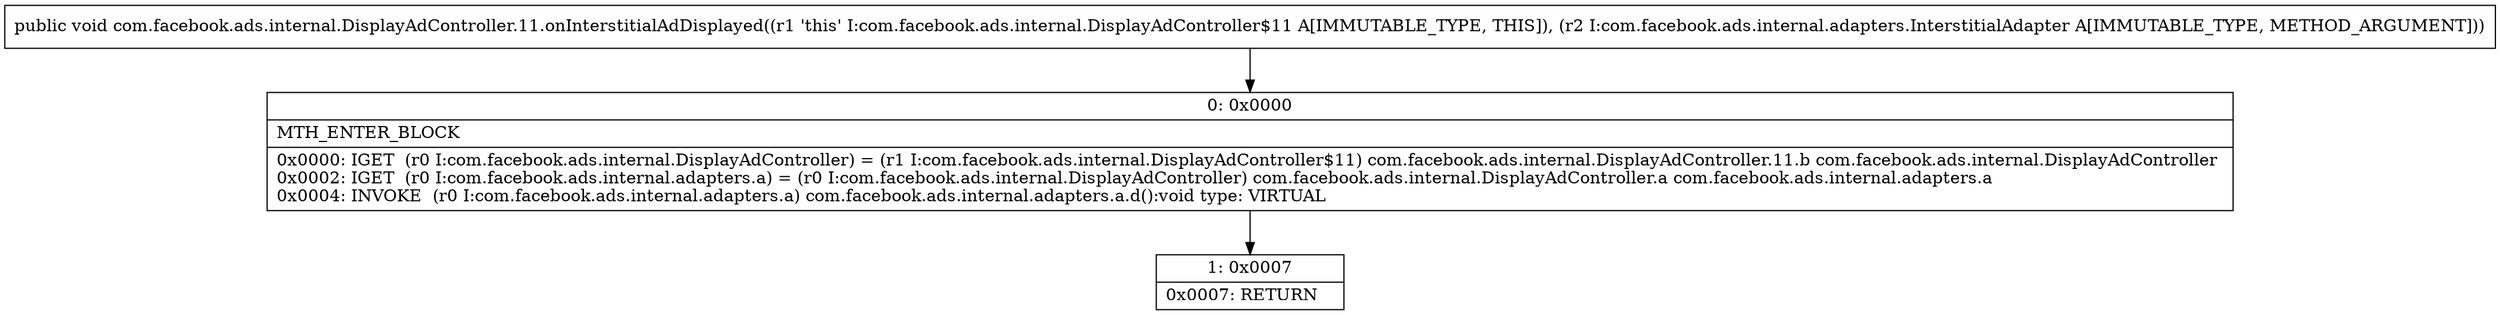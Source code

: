 digraph "CFG forcom.facebook.ads.internal.DisplayAdController.11.onInterstitialAdDisplayed(Lcom\/facebook\/ads\/internal\/adapters\/InterstitialAdapter;)V" {
Node_0 [shape=record,label="{0\:\ 0x0000|MTH_ENTER_BLOCK\l|0x0000: IGET  (r0 I:com.facebook.ads.internal.DisplayAdController) = (r1 I:com.facebook.ads.internal.DisplayAdController$11) com.facebook.ads.internal.DisplayAdController.11.b com.facebook.ads.internal.DisplayAdController \l0x0002: IGET  (r0 I:com.facebook.ads.internal.adapters.a) = (r0 I:com.facebook.ads.internal.DisplayAdController) com.facebook.ads.internal.DisplayAdController.a com.facebook.ads.internal.adapters.a \l0x0004: INVOKE  (r0 I:com.facebook.ads.internal.adapters.a) com.facebook.ads.internal.adapters.a.d():void type: VIRTUAL \l}"];
Node_1 [shape=record,label="{1\:\ 0x0007|0x0007: RETURN   \l}"];
MethodNode[shape=record,label="{public void com.facebook.ads.internal.DisplayAdController.11.onInterstitialAdDisplayed((r1 'this' I:com.facebook.ads.internal.DisplayAdController$11 A[IMMUTABLE_TYPE, THIS]), (r2 I:com.facebook.ads.internal.adapters.InterstitialAdapter A[IMMUTABLE_TYPE, METHOD_ARGUMENT])) }"];
MethodNode -> Node_0;
Node_0 -> Node_1;
}

